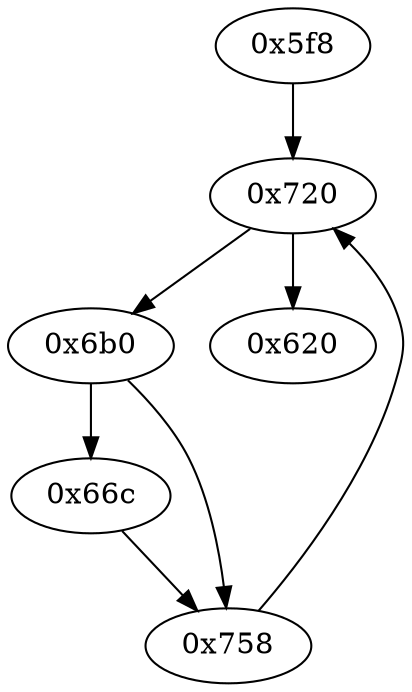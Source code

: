 strict digraph "" {
	graph ["edge"="{}",
		file="/Users/mark/Documents//论文//第二篇论文//2018-08-24交论文后的备份/2019/CFG/small-programs/1b-4-2-1-0-dc-1-1-0/1528_\
recovered.dot",
		"graph"="{u'file': u'/Users/mark/Documents//\u8bba\u6587//\u7b2c\u4e8c\u7bc7\u8bba\u6587//2018-08-24\u4ea4\u8bba\u6587\u540e\u7684\u5907\u4efd/\
2019/CFG/small-programs/1b-4-2-1-0-dc-1-1-0/1528_recovered.dot'}",
		"node"="{u'opcode': u''}"
	];
	"0x720"	 [opcode="[u'str', u'str', u'ldr', u'ldr', u'ldr', u'cmp', u'mov', u'b']"];
	"0x6b0"	 [opcode="[u'ldr', u'cmp', u'mov', u'mov', u'strb', u'ldr', u'b']"];
	"0x720" -> "0x6b0";
	"0x620"	 [opcode="[u'ldr', u'mov', u'bl', u'ldr']"];
	"0x720" -> "0x620";
	"0x66c"	 [opcode="[u'ldr', u'add', u'str', u'ldr', u'b']"];
	"0x6b0" -> "0x66c";
	"0x758"	 [opcode="[u'ldr', u'add', u'ldr', u'add', u'mov', u'b']"];
	"0x6b0" -> "0x758";
	"0x66c" -> "0x758";
	"0x758" -> "0x720";
	"0x5f8"	 [opcode="[u'push', u'add', u'sub', u'ldr', u'mov', u'ldr', u'ldr', u'ldr', u'add', u'b']"];
	"0x5f8" -> "0x720";
}
